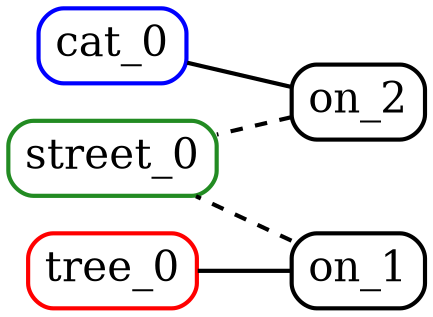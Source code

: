 digraph {
	rankdir=RL
	cat_0 [label=cat_0 color=blue fontsize=20 penwidth=2 shape=box style=rounded]
	tree_0 [label=tree_0 color=red fontsize=20 penwidth=2 shape=box style=rounded]
	street_0 [label=street_0 color=forestgreen fontsize=20 penwidth=2 shape=box style=rounded]
	on_1 [label=on_1 fontsize=20 penwidth=2 shape=box style=rounded]
	on_1 -> tree_0 [arrowhead=none constraint=true penwidth=2]
	on_1 -> street_0 [arrowhead=none constraint=true penwidth=2 style=dashed]
	on_2 [label=on_2 fontsize=20 penwidth=2 shape=box style=rounded]
	on_2 -> cat_0 [arrowhead=none constraint=true penwidth=2]
	on_2 -> street_0 [arrowhead=none constraint=true penwidth=2 style=dashed]
}
